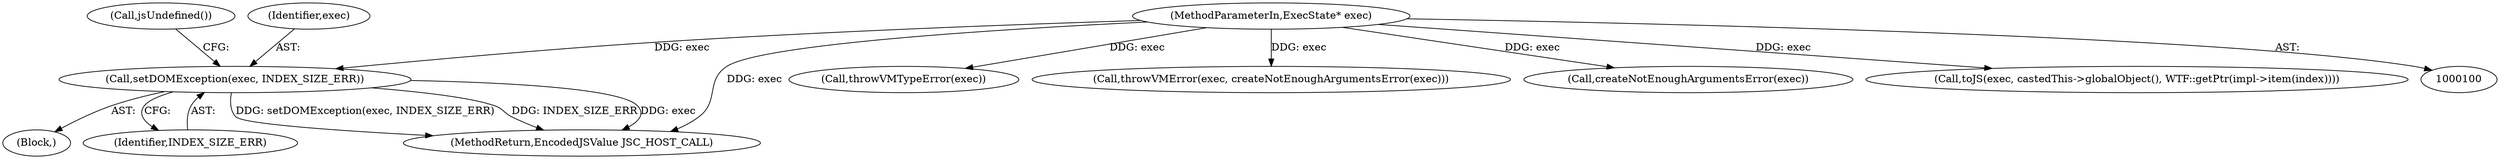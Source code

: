 digraph "0_Chrome_b944f670bb7a8a919daac497a4ea0536c954c201_14@pointer" {
"1000142" [label="(Call,setDOMException(exec, INDEX_SIZE_ERR))"];
"1000101" [label="(MethodParameterIn,ExecState* exec)"];
"1000141" [label="(Block,)"];
"1000144" [label="(Identifier,INDEX_SIZE_ERR)"];
"1000147" [label="(Call,jsUndefined())"];
"1000113" [label="(Call,throwVMTypeError(exec))"];
"1000132" [label="(Call,throwVMError(exec, createNotEnoughArgumentsError(exec)))"];
"1000142" [label="(Call,setDOMException(exec, INDEX_SIZE_ERR))"];
"1000165" [label="(MethodReturn,EncodedJSValue JSC_HOST_CALL)"];
"1000101" [label="(MethodParameterIn,ExecState* exec)"];
"1000134" [label="(Call,createNotEnoughArgumentsError(exec))"];
"1000156" [label="(Call,toJS(exec, castedThis->globalObject(), WTF::getPtr(impl->item(index))))"];
"1000143" [label="(Identifier,exec)"];
"1000142" -> "1000141"  [label="AST: "];
"1000142" -> "1000144"  [label="CFG: "];
"1000143" -> "1000142"  [label="AST: "];
"1000144" -> "1000142"  [label="AST: "];
"1000147" -> "1000142"  [label="CFG: "];
"1000142" -> "1000165"  [label="DDG: setDOMException(exec, INDEX_SIZE_ERR)"];
"1000142" -> "1000165"  [label="DDG: INDEX_SIZE_ERR"];
"1000142" -> "1000165"  [label="DDG: exec"];
"1000101" -> "1000142"  [label="DDG: exec"];
"1000101" -> "1000100"  [label="AST: "];
"1000101" -> "1000165"  [label="DDG: exec"];
"1000101" -> "1000113"  [label="DDG: exec"];
"1000101" -> "1000132"  [label="DDG: exec"];
"1000101" -> "1000134"  [label="DDG: exec"];
"1000101" -> "1000156"  [label="DDG: exec"];
}
